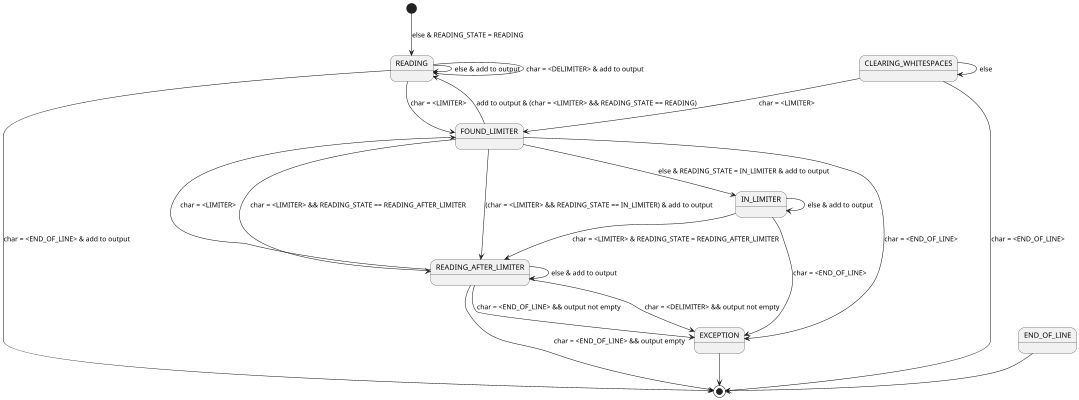@startuml
'https://plantuml.com/sequence-diagram

scale 300 width
scale 400 height
[*] --> READING : else & READING_STATE = READING
READING --> READING : else & add to output
READING --> READING : char = <DELIMITER> & add to output
READING --> FOUND_LIMITER : char = <LIMITER>
FOUND_LIMITER --> IN_LIMITER : else & READING_STATE = IN_LIMITER & add to output
FOUND_LIMITER --> READING : add to output & (char = <LIMITER> && READING_STATE == READING)
FOUND_LIMITER --> READING_AFTER_LIMITER : char = <LIMITER> && READING_STATE == READING_AFTER_LIMITER
FOUND_LIMITER --> READING_AFTER_LIMITER : (char = <LIMITER> && READING_STATE == IN_LIMITER) & add to output
FOUND_LIMITER --> EXCEPTION : char = <END_OF_LINE>
IN_LIMITER --> IN_LIMITER : else & add to output
IN_LIMITER --> READING_AFTER_LIMITER : char = <LIMITER> & READING_STATE = READING_AFTER_LIMITER
IN_LIMITER --> EXCEPTION : char = <END_OF_LINE>
READING_AFTER_LIMITER --> READING_AFTER_LIMITER : else & add to output
READING_AFTER_LIMITER --> EXCEPTION : char = <DELIMITER> && output not empty
READING_AFTER_LIMITER --> EXCEPTION : char = <END_OF_LINE> && output not empty
READING_AFTER_LIMITER --> FOUND_LIMITER : char = <LIMITER>
CLEARING_WHITESPACES --> CLEARING_WHITESPACES : else
CLEARING_WHITESPACES --> FOUND_LIMITER : char = <LIMITER>
EXCEPTION --> [*]
READING_AFTER_LIMITER --> [*] : char = <END_OF_LINE> && output empty
CLEARING_WHITESPACES --> [*] : char = <END_OF_LINE>
READING --> [*] : char = <END_OF_LINE> & add to output

END_OF_LINE --> [*]

@enduml